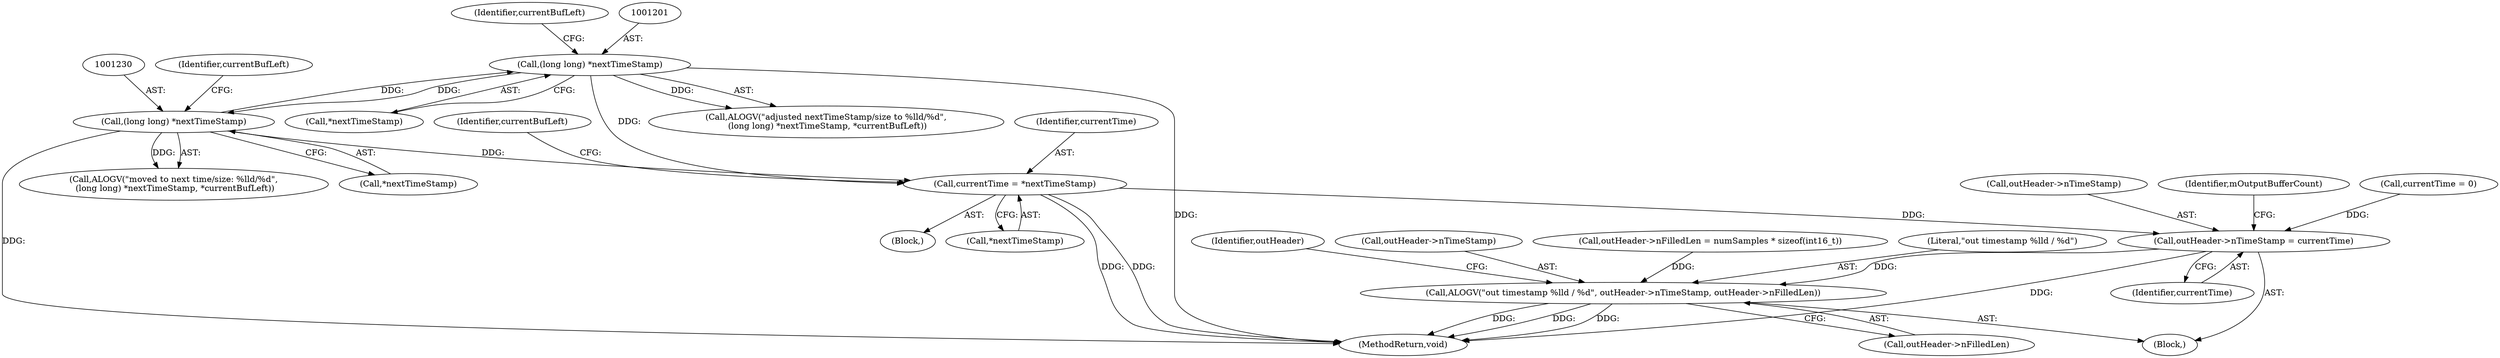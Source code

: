 digraph "0_Android_8e438e153f661e9df8db0ac41d587e940352df06@pointer" {
"1001150" [label="(Call,currentTime = *nextTimeStamp)"];
"1001200" [label="(Call,(long long) *nextTimeStamp)"];
"1001229" [label="(Call,(long long) *nextTimeStamp)"];
"1001310" [label="(Call,outHeader->nTimeStamp = currentTime)"];
"1001327" [label="(Call,ALOGV(\"out timestamp %lld / %d\", outHeader->nTimeStamp, outHeader->nFilledLen))"];
"1001202" [label="(Call,*nextTimeStamp)"];
"1001115" [label="(Block,)"];
"1001329" [label="(Call,outHeader->nTimeStamp)"];
"1001200" [label="(Call,(long long) *nextTimeStamp)"];
"1001314" [label="(Identifier,currentTime)"];
"1001327" [label="(Call,ALOGV(\"out timestamp %lld / %d\", outHeader->nTimeStamp, outHeader->nFilledLen))"];
"1001310" [label="(Call,outHeader->nTimeStamp = currentTime)"];
"1001229" [label="(Call,(long long) *nextTimeStamp)"];
"1001332" [label="(Call,outHeader->nFilledLen)"];
"1001227" [label="(Call,ALOGV(\"moved to next time/size: %lld/%d\",\n (long long) *nextTimeStamp, *currentBufLeft))"];
"1001205" [label="(Identifier,currentBufLeft)"];
"1001234" [label="(Identifier,currentBufLeft)"];
"1001231" [label="(Call,*nextTimeStamp)"];
"1001316" [label="(Identifier,mOutputBufferCount)"];
"1001151" [label="(Identifier,currentTime)"];
"1001277" [label="(Call,outHeader->nFilledLen = numSamples * sizeof(int16_t))"];
"1001150" [label="(Call,currentTime = *nextTimeStamp)"];
"1001328" [label="(Literal,\"out timestamp %lld / %d\")"];
"1001110" [label="(Call,currentTime = 0)"];
"1001016" [label="(Block,)"];
"1001336" [label="(Identifier,outHeader)"];
"1001437" [label="(MethodReturn,void)"];
"1001198" [label="(Call,ALOGV(\"adjusted nextTimeStamp/size to %lld/%d\",\n (long long) *nextTimeStamp, *currentBufLeft))"];
"1001311" [label="(Call,outHeader->nTimeStamp)"];
"1001152" [label="(Call,*nextTimeStamp)"];
"1001156" [label="(Identifier,currentBufLeft)"];
"1001150" -> "1001115"  [label="AST: "];
"1001150" -> "1001152"  [label="CFG: "];
"1001151" -> "1001150"  [label="AST: "];
"1001152" -> "1001150"  [label="AST: "];
"1001156" -> "1001150"  [label="CFG: "];
"1001150" -> "1001437"  [label="DDG: "];
"1001150" -> "1001437"  [label="DDG: "];
"1001200" -> "1001150"  [label="DDG: "];
"1001229" -> "1001150"  [label="DDG: "];
"1001150" -> "1001310"  [label="DDG: "];
"1001200" -> "1001198"  [label="AST: "];
"1001200" -> "1001202"  [label="CFG: "];
"1001201" -> "1001200"  [label="AST: "];
"1001202" -> "1001200"  [label="AST: "];
"1001205" -> "1001200"  [label="CFG: "];
"1001200" -> "1001437"  [label="DDG: "];
"1001200" -> "1001198"  [label="DDG: "];
"1001229" -> "1001200"  [label="DDG: "];
"1001200" -> "1001229"  [label="DDG: "];
"1001229" -> "1001227"  [label="AST: "];
"1001229" -> "1001231"  [label="CFG: "];
"1001230" -> "1001229"  [label="AST: "];
"1001231" -> "1001229"  [label="AST: "];
"1001234" -> "1001229"  [label="CFG: "];
"1001229" -> "1001437"  [label="DDG: "];
"1001229" -> "1001227"  [label="DDG: "];
"1001310" -> "1001016"  [label="AST: "];
"1001310" -> "1001314"  [label="CFG: "];
"1001311" -> "1001310"  [label="AST: "];
"1001314" -> "1001310"  [label="AST: "];
"1001316" -> "1001310"  [label="CFG: "];
"1001310" -> "1001437"  [label="DDG: "];
"1001110" -> "1001310"  [label="DDG: "];
"1001310" -> "1001327"  [label="DDG: "];
"1001327" -> "1001016"  [label="AST: "];
"1001327" -> "1001332"  [label="CFG: "];
"1001328" -> "1001327"  [label="AST: "];
"1001329" -> "1001327"  [label="AST: "];
"1001332" -> "1001327"  [label="AST: "];
"1001336" -> "1001327"  [label="CFG: "];
"1001327" -> "1001437"  [label="DDG: "];
"1001327" -> "1001437"  [label="DDG: "];
"1001327" -> "1001437"  [label="DDG: "];
"1001277" -> "1001327"  [label="DDG: "];
}
